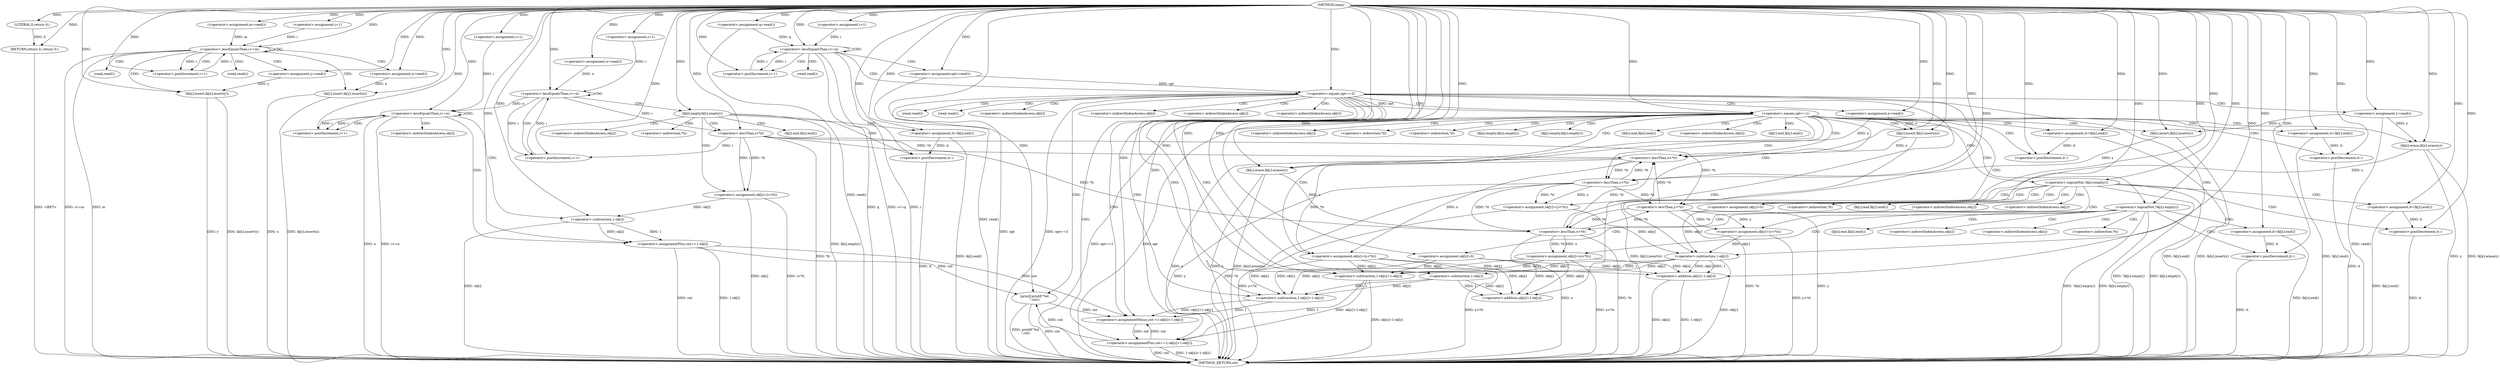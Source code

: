 digraph "main" {  
"1000165" [label = "(METHOD,main)" ]
"1000391" [label = "(METHOD_RETURN,int)" ]
"1000243" [label = "(<operator>.assignment,q=read())" ]
"1000389" [label = "(RETURN,return 0;,return 0;)" ]
"1000168" [label = "(<operator>.assignment,n=read())" ]
"1000171" [label = "(<operator>.assignment,m=read())" ]
"1000179" [label = "(<operator>.assignment,i=1)" ]
"1000182" [label = "(<operator>.lessEqualsThan,i<=m)" ]
"1000185" [label = "(<operator>.postIncrement,i++)" ]
"1000201" [label = "(<operator>.assignment,i=1)" ]
"1000204" [label = "(<operator>.lessEqualsThan,i<=n)" ]
"1000207" [label = "(<operator>.postIncrement,i++)" ]
"1000228" [label = "(<operator>.assignment,i=1)" ]
"1000231" [label = "(<operator>.lessEqualsThan,i<=n)" ]
"1000234" [label = "(<operator>.postIncrement,i++)" ]
"1000236" [label = "(<operator>.assignmentPlus,cnt+=1-ok[i])" ]
"1000248" [label = "(<operator>.assignment,i=1)" ]
"1000251" [label = "(<operator>.lessEqualsThan,i<=q)" ]
"1000254" [label = "(<operator>.postIncrement,i++)" ]
"1000390" [label = "(LITERAL,0,return 0;)" ]
"1000195" [label = "(lk[x].insert,lk[x].insert(y))" ]
"1000197" [label = "(lk[y].insert,lk[y].insert(x))" ]
"1000213" [label = "(<operator>.assignment,it=lk[i].end())" ]
"1000216" [label = "(<operator>.postDecrement,it--)" ]
"1000218" [label = "(<operator>.assignment,ok[i]=(i<*it))" ]
"1000257" [label = "(<operator>.assignment,opt=read())" ]
"1000189" [label = "(<operator>.assignment,x=read())" ]
"1000192" [label = "(<operator>.assignment,y=read())" ]
"1000211" [label = "(lk[i].empty,lk[i].empty())" ]
"1000238" [label = "(<operator>.subtraction,1-ok[i])" ]
"1000261" [label = "(<operator>.equals,opt==3)" ]
"1000264" [label = "(printf,printf(\"%d\n\",cnt))" ]
"1000222" [label = "(<operator>.lessThan,i<*it)" ]
"1000276" [label = "(<operator>.assignmentMinus,cnt-=1-ok[x]+1-ok[y])" ]
"1000376" [label = "(<operator>.assignmentPlus,cnt+=1-ok[x]+1-ok[y])" ]
"1000270" [label = "(<operator>.assignment,x=read())" ]
"1000273" [label = "(<operator>.assignment,y=read())" ]
"1000290" [label = "(<operator>.equals,opt==1)" ]
"1000278" [label = "(<operator>.subtraction,1-ok[x]+1-ok[y])" ]
"1000294" [label = "(lk[x].insert,lk[x].insert(y))" ]
"1000296" [label = "(lk[y].insert,lk[y].insert(x))" ]
"1000298" [label = "(<operator>.assignment,it=lk[x].end())" ]
"1000301" [label = "(<operator>.postDecrement,it--)" ]
"1000303" [label = "(<operator>.assignment,ok[x]=(x<*it))" ]
"1000311" [label = "(<operator>.assignment,it=lk[y].end())" ]
"1000314" [label = "(<operator>.postDecrement,it--)" ]
"1000316" [label = "(<operator>.assignment,ok[y]=(y<*it))" ]
"1000378" [label = "(<operator>.subtraction,1-ok[x]+1-ok[y])" ]
"1000280" [label = "(<operator>.addition,ok[x]+1-ok[y])" ]
"1000326" [label = "(lk[x].erase,lk[x].erase(y))" ]
"1000328" [label = "(lk[y].erase,lk[y].erase(x))" ]
"1000380" [label = "(<operator>.addition,ok[x]+1-ok[y])" ]
"1000284" [label = "(<operator>.subtraction,1-ok[y])" ]
"1000307" [label = "(<operator>.lessThan,x<*it)" ]
"1000320" [label = "(<operator>.lessThan,y<*it)" ]
"1000331" [label = "(<operator>.logicalNot,!lk[x].empty())" ]
"1000354" [label = "(<operator>.logicalNot,!lk[y].empty())" ]
"1000384" [label = "(<operator>.subtraction,1-ok[y])" ]
"1000334" [label = "(<operator>.assignment,it=lk[x].end())" ]
"1000337" [label = "(<operator>.postDecrement,it--)" ]
"1000339" [label = "(<operator>.assignment,ok[x]=(x<*it))" ]
"1000348" [label = "(<operator>.assignment,ok[x]=0)" ]
"1000357" [label = "(<operator>.assignment,it=lk[y].end())" ]
"1000360" [label = "(<operator>.postDecrement,it--)" ]
"1000362" [label = "(<operator>.assignment,ok[y]=(y<*it))" ]
"1000371" [label = "(<operator>.assignment,ok[y]=0)" ]
"1000343" [label = "(<operator>.lessThan,x<*it)" ]
"1000366" [label = "(<operator>.lessThan,y<*it)" ]
"1000215" [label = "(lk[i].end,lk[i].end())" ]
"1000219" [label = "(<operator>.indirectIndexAccess,ok[i])" ]
"1000240" [label = "(<operator>.indirectIndexAccess,ok[i])" ]
"1000259" [label = "(read,read())" ]
"1000191" [label = "(read,read())" ]
"1000194" [label = "(read,read())" ]
"1000224" [label = "(<operator>.indirection,*it)" ]
"1000272" [label = "(read,read())" ]
"1000275" [label = "(read,read())" ]
"1000281" [label = "(<operator>.indirectIndexAccess,ok[x])" ]
"1000300" [label = "(lk[x].end,lk[x].end())" ]
"1000304" [label = "(<operator>.indirectIndexAccess,ok[x])" ]
"1000313" [label = "(lk[y].end,lk[y].end())" ]
"1000317" [label = "(<operator>.indirectIndexAccess,ok[y])" ]
"1000381" [label = "(<operator>.indirectIndexAccess,ok[x])" ]
"1000286" [label = "(<operator>.indirectIndexAccess,ok[y])" ]
"1000309" [label = "(<operator>.indirection,*it)" ]
"1000322" [label = "(<operator>.indirection,*it)" ]
"1000386" [label = "(<operator>.indirectIndexAccess,ok[y])" ]
"1000332" [label = "(lk[x].empty,lk[x].empty())" ]
"1000355" [label = "(lk[y].empty,lk[y].empty())" ]
"1000336" [label = "(lk[x].end,lk[x].end())" ]
"1000340" [label = "(<operator>.indirectIndexAccess,ok[x])" ]
"1000349" [label = "(<operator>.indirectIndexAccess,ok[x])" ]
"1000359" [label = "(lk[y].end,lk[y].end())" ]
"1000363" [label = "(<operator>.indirectIndexAccess,ok[y])" ]
"1000372" [label = "(<operator>.indirectIndexAccess,ok[y])" ]
"1000345" [label = "(<operator>.indirection,*it)" ]
"1000368" [label = "(<operator>.indirection,*it)" ]
  "1000389" -> "1000391"  [ label = "DDG: <RET>"] 
  "1000182" -> "1000391"  [ label = "DDG: m"] 
  "1000182" -> "1000391"  [ label = "DDG: i<=m"] 
  "1000231" -> "1000391"  [ label = "DDG: n"] 
  "1000231" -> "1000391"  [ label = "DDG: i<=n"] 
  "1000243" -> "1000391"  [ label = "DDG: read()"] 
  "1000251" -> "1000391"  [ label = "DDG: i"] 
  "1000251" -> "1000391"  [ label = "DDG: q"] 
  "1000251" -> "1000391"  [ label = "DDG: i<=q"] 
  "1000257" -> "1000391"  [ label = "DDG: read()"] 
  "1000261" -> "1000391"  [ label = "DDG: opt"] 
  "1000261" -> "1000391"  [ label = "DDG: opt==3"] 
  "1000273" -> "1000391"  [ label = "DDG: read()"] 
  "1000290" -> "1000391"  [ label = "DDG: opt"] 
  "1000290" -> "1000391"  [ label = "DDG: opt==1"] 
  "1000326" -> "1000391"  [ label = "DDG: y"] 
  "1000326" -> "1000391"  [ label = "DDG: lk[x].erase(y)"] 
  "1000328" -> "1000391"  [ label = "DDG: x"] 
  "1000328" -> "1000391"  [ label = "DDG: lk[y].erase(x)"] 
  "1000331" -> "1000391"  [ label = "DDG: lk[x].empty()"] 
  "1000331" -> "1000391"  [ label = "DDG: !lk[x].empty()"] 
  "1000334" -> "1000391"  [ label = "DDG: lk[x].end()"] 
  "1000337" -> "1000391"  [ label = "DDG: it"] 
  "1000343" -> "1000391"  [ label = "DDG: x"] 
  "1000343" -> "1000391"  [ label = "DDG: *it"] 
  "1000339" -> "1000391"  [ label = "DDG: x<*it"] 
  "1000354" -> "1000391"  [ label = "DDG: lk[y].empty()"] 
  "1000354" -> "1000391"  [ label = "DDG: !lk[y].empty()"] 
  "1000357" -> "1000391"  [ label = "DDG: lk[y].end()"] 
  "1000360" -> "1000391"  [ label = "DDG: it"] 
  "1000366" -> "1000391"  [ label = "DDG: y"] 
  "1000366" -> "1000391"  [ label = "DDG: *it"] 
  "1000362" -> "1000391"  [ label = "DDG: y<*it"] 
  "1000294" -> "1000391"  [ label = "DDG: lk[x].insert(y)"] 
  "1000296" -> "1000391"  [ label = "DDG: lk[y].insert(x)"] 
  "1000298" -> "1000391"  [ label = "DDG: lk[x].end()"] 
  "1000307" -> "1000391"  [ label = "DDG: x"] 
  "1000303" -> "1000391"  [ label = "DDG: x<*it"] 
  "1000311" -> "1000391"  [ label = "DDG: lk[y].end()"] 
  "1000314" -> "1000391"  [ label = "DDG: it"] 
  "1000320" -> "1000391"  [ label = "DDG: y"] 
  "1000320" -> "1000391"  [ label = "DDG: *it"] 
  "1000316" -> "1000391"  [ label = "DDG: y<*it"] 
  "1000376" -> "1000391"  [ label = "DDG: cnt"] 
  "1000380" -> "1000391"  [ label = "DDG: ok[x]"] 
  "1000384" -> "1000391"  [ label = "DDG: ok[y]"] 
  "1000380" -> "1000391"  [ label = "DDG: 1-ok[y]"] 
  "1000378" -> "1000391"  [ label = "DDG: ok[x]+1-ok[y]"] 
  "1000376" -> "1000391"  [ label = "DDG: 1-ok[x]+1-ok[y]"] 
  "1000264" -> "1000391"  [ label = "DDG: cnt"] 
  "1000264" -> "1000391"  [ label = "DDG: printf(\"%d\n\",cnt)"] 
  "1000236" -> "1000391"  [ label = "DDG: cnt"] 
  "1000238" -> "1000391"  [ label = "DDG: ok[i]"] 
  "1000236" -> "1000391"  [ label = "DDG: 1-ok[i]"] 
  "1000211" -> "1000391"  [ label = "DDG: lk[i].empty()"] 
  "1000213" -> "1000391"  [ label = "DDG: lk[i].end()"] 
  "1000216" -> "1000391"  [ label = "DDG: it"] 
  "1000218" -> "1000391"  [ label = "DDG: ok[i]"] 
  "1000222" -> "1000391"  [ label = "DDG: *it"] 
  "1000218" -> "1000391"  [ label = "DDG: i<*it"] 
  "1000195" -> "1000391"  [ label = "DDG: y"] 
  "1000195" -> "1000391"  [ label = "DDG: lk[x].insert(y)"] 
  "1000197" -> "1000391"  [ label = "DDG: x"] 
  "1000197" -> "1000391"  [ label = "DDG: lk[y].insert(x)"] 
  "1000165" -> "1000243"  [ label = "DDG: "] 
  "1000390" -> "1000389"  [ label = "DDG: 0"] 
  "1000165" -> "1000389"  [ label = "DDG: "] 
  "1000165" -> "1000168"  [ label = "DDG: "] 
  "1000165" -> "1000171"  [ label = "DDG: "] 
  "1000165" -> "1000179"  [ label = "DDG: "] 
  "1000165" -> "1000201"  [ label = "DDG: "] 
  "1000165" -> "1000228"  [ label = "DDG: "] 
  "1000238" -> "1000236"  [ label = "DDG: 1"] 
  "1000238" -> "1000236"  [ label = "DDG: ok[i]"] 
  "1000165" -> "1000248"  [ label = "DDG: "] 
  "1000165" -> "1000390"  [ label = "DDG: "] 
  "1000179" -> "1000182"  [ label = "DDG: i"] 
  "1000185" -> "1000182"  [ label = "DDG: i"] 
  "1000165" -> "1000182"  [ label = "DDG: "] 
  "1000171" -> "1000182"  [ label = "DDG: m"] 
  "1000182" -> "1000185"  [ label = "DDG: i"] 
  "1000165" -> "1000185"  [ label = "DDG: "] 
  "1000201" -> "1000204"  [ label = "DDG: i"] 
  "1000207" -> "1000204"  [ label = "DDG: i"] 
  "1000165" -> "1000204"  [ label = "DDG: "] 
  "1000168" -> "1000204"  [ label = "DDG: n"] 
  "1000204" -> "1000207"  [ label = "DDG: i"] 
  "1000222" -> "1000207"  [ label = "DDG: i"] 
  "1000165" -> "1000207"  [ label = "DDG: "] 
  "1000165" -> "1000213"  [ label = "DDG: "] 
  "1000222" -> "1000218"  [ label = "DDG: i"] 
  "1000222" -> "1000218"  [ label = "DDG: *it"] 
  "1000228" -> "1000231"  [ label = "DDG: i"] 
  "1000234" -> "1000231"  [ label = "DDG: i"] 
  "1000165" -> "1000231"  [ label = "DDG: "] 
  "1000204" -> "1000231"  [ label = "DDG: n"] 
  "1000231" -> "1000234"  [ label = "DDG: i"] 
  "1000165" -> "1000234"  [ label = "DDG: "] 
  "1000165" -> "1000236"  [ label = "DDG: "] 
  "1000248" -> "1000251"  [ label = "DDG: i"] 
  "1000254" -> "1000251"  [ label = "DDG: i"] 
  "1000165" -> "1000251"  [ label = "DDG: "] 
  "1000243" -> "1000251"  [ label = "DDG: q"] 
  "1000251" -> "1000254"  [ label = "DDG: i"] 
  "1000165" -> "1000254"  [ label = "DDG: "] 
  "1000165" -> "1000257"  [ label = "DDG: "] 
  "1000165" -> "1000189"  [ label = "DDG: "] 
  "1000165" -> "1000192"  [ label = "DDG: "] 
  "1000192" -> "1000195"  [ label = "DDG: y"] 
  "1000165" -> "1000195"  [ label = "DDG: "] 
  "1000189" -> "1000197"  [ label = "DDG: x"] 
  "1000165" -> "1000197"  [ label = "DDG: "] 
  "1000165" -> "1000211"  [ label = "DDG: "] 
  "1000213" -> "1000216"  [ label = "DDG: it"] 
  "1000165" -> "1000216"  [ label = "DDG: "] 
  "1000165" -> "1000238"  [ label = "DDG: "] 
  "1000218" -> "1000238"  [ label = "DDG: ok[i]"] 
  "1000204" -> "1000222"  [ label = "DDG: i"] 
  "1000165" -> "1000222"  [ label = "DDG: "] 
  "1000257" -> "1000261"  [ label = "DDG: opt"] 
  "1000165" -> "1000261"  [ label = "DDG: "] 
  "1000165" -> "1000264"  [ label = "DDG: "] 
  "1000376" -> "1000264"  [ label = "DDG: cnt"] 
  "1000236" -> "1000264"  [ label = "DDG: cnt"] 
  "1000278" -> "1000276"  [ label = "DDG: 1"] 
  "1000278" -> "1000276"  [ label = "DDG: ok[x]+1-ok[y]"] 
  "1000378" -> "1000376"  [ label = "DDG: 1"] 
  "1000378" -> "1000376"  [ label = "DDG: ok[x]+1-ok[y]"] 
  "1000165" -> "1000270"  [ label = "DDG: "] 
  "1000165" -> "1000273"  [ label = "DDG: "] 
  "1000376" -> "1000276"  [ label = "DDG: cnt"] 
  "1000264" -> "1000276"  [ label = "DDG: cnt"] 
  "1000236" -> "1000276"  [ label = "DDG: cnt"] 
  "1000165" -> "1000276"  [ label = "DDG: "] 
  "1000276" -> "1000376"  [ label = "DDG: cnt"] 
  "1000165" -> "1000376"  [ label = "DDG: "] 
  "1000165" -> "1000278"  [ label = "DDG: "] 
  "1000348" -> "1000278"  [ label = "DDG: ok[x]"] 
  "1000339" -> "1000278"  [ label = "DDG: ok[x]"] 
  "1000303" -> "1000278"  [ label = "DDG: ok[x]"] 
  "1000284" -> "1000278"  [ label = "DDG: ok[y]"] 
  "1000284" -> "1000278"  [ label = "DDG: 1"] 
  "1000261" -> "1000290"  [ label = "DDG: opt"] 
  "1000165" -> "1000290"  [ label = "DDG: "] 
  "1000165" -> "1000298"  [ label = "DDG: "] 
  "1000307" -> "1000303"  [ label = "DDG: *it"] 
  "1000307" -> "1000303"  [ label = "DDG: x"] 
  "1000165" -> "1000311"  [ label = "DDG: "] 
  "1000320" -> "1000316"  [ label = "DDG: y"] 
  "1000320" -> "1000316"  [ label = "DDG: *it"] 
  "1000165" -> "1000378"  [ label = "DDG: "] 
  "1000348" -> "1000378"  [ label = "DDG: ok[x]"] 
  "1000339" -> "1000378"  [ label = "DDG: ok[x]"] 
  "1000303" -> "1000378"  [ label = "DDG: ok[x]"] 
  "1000384" -> "1000378"  [ label = "DDG: ok[y]"] 
  "1000384" -> "1000378"  [ label = "DDG: 1"] 
  "1000348" -> "1000280"  [ label = "DDG: ok[x]"] 
  "1000339" -> "1000280"  [ label = "DDG: ok[x]"] 
  "1000303" -> "1000280"  [ label = "DDG: ok[x]"] 
  "1000284" -> "1000280"  [ label = "DDG: ok[y]"] 
  "1000284" -> "1000280"  [ label = "DDG: 1"] 
  "1000273" -> "1000294"  [ label = "DDG: y"] 
  "1000165" -> "1000294"  [ label = "DDG: "] 
  "1000270" -> "1000296"  [ label = "DDG: x"] 
  "1000165" -> "1000296"  [ label = "DDG: "] 
  "1000298" -> "1000301"  [ label = "DDG: it"] 
  "1000165" -> "1000301"  [ label = "DDG: "] 
  "1000311" -> "1000314"  [ label = "DDG: it"] 
  "1000165" -> "1000314"  [ label = "DDG: "] 
  "1000348" -> "1000380"  [ label = "DDG: ok[x]"] 
  "1000339" -> "1000380"  [ label = "DDG: ok[x]"] 
  "1000303" -> "1000380"  [ label = "DDG: ok[x]"] 
  "1000384" -> "1000380"  [ label = "DDG: ok[y]"] 
  "1000384" -> "1000380"  [ label = "DDG: 1"] 
  "1000165" -> "1000284"  [ label = "DDG: "] 
  "1000384" -> "1000284"  [ label = "DDG: ok[y]"] 
  "1000296" -> "1000307"  [ label = "DDG: x"] 
  "1000165" -> "1000307"  [ label = "DDG: "] 
  "1000343" -> "1000307"  [ label = "DDG: *it"] 
  "1000366" -> "1000307"  [ label = "DDG: *it"] 
  "1000320" -> "1000307"  [ label = "DDG: *it"] 
  "1000222" -> "1000307"  [ label = "DDG: *it"] 
  "1000294" -> "1000320"  [ label = "DDG: y"] 
  "1000165" -> "1000320"  [ label = "DDG: "] 
  "1000307" -> "1000320"  [ label = "DDG: *it"] 
  "1000273" -> "1000326"  [ label = "DDG: y"] 
  "1000165" -> "1000326"  [ label = "DDG: "] 
  "1000270" -> "1000328"  [ label = "DDG: x"] 
  "1000165" -> "1000328"  [ label = "DDG: "] 
  "1000165" -> "1000384"  [ label = "DDG: "] 
  "1000371" -> "1000384"  [ label = "DDG: ok[y]"] 
  "1000362" -> "1000384"  [ label = "DDG: ok[y]"] 
  "1000316" -> "1000384"  [ label = "DDG: ok[y]"] 
  "1000165" -> "1000331"  [ label = "DDG: "] 
  "1000165" -> "1000334"  [ label = "DDG: "] 
  "1000343" -> "1000339"  [ label = "DDG: *it"] 
  "1000343" -> "1000339"  [ label = "DDG: x"] 
  "1000165" -> "1000348"  [ label = "DDG: "] 
  "1000165" -> "1000354"  [ label = "DDG: "] 
  "1000165" -> "1000357"  [ label = "DDG: "] 
  "1000366" -> "1000362"  [ label = "DDG: *it"] 
  "1000366" -> "1000362"  [ label = "DDG: y"] 
  "1000165" -> "1000371"  [ label = "DDG: "] 
  "1000334" -> "1000337"  [ label = "DDG: it"] 
  "1000165" -> "1000337"  [ label = "DDG: "] 
  "1000357" -> "1000360"  [ label = "DDG: it"] 
  "1000165" -> "1000360"  [ label = "DDG: "] 
  "1000328" -> "1000343"  [ label = "DDG: x"] 
  "1000165" -> "1000343"  [ label = "DDG: "] 
  "1000366" -> "1000343"  [ label = "DDG: *it"] 
  "1000320" -> "1000343"  [ label = "DDG: *it"] 
  "1000222" -> "1000343"  [ label = "DDG: *it"] 
  "1000326" -> "1000366"  [ label = "DDG: y"] 
  "1000165" -> "1000366"  [ label = "DDG: "] 
  "1000343" -> "1000366"  [ label = "DDG: *it"] 
  "1000320" -> "1000366"  [ label = "DDG: *it"] 
  "1000222" -> "1000366"  [ label = "DDG: *it"] 
  "1000182" -> "1000191"  [ label = "CDG: "] 
  "1000182" -> "1000182"  [ label = "CDG: "] 
  "1000182" -> "1000197"  [ label = "CDG: "] 
  "1000182" -> "1000194"  [ label = "CDG: "] 
  "1000182" -> "1000192"  [ label = "CDG: "] 
  "1000182" -> "1000185"  [ label = "CDG: "] 
  "1000182" -> "1000195"  [ label = "CDG: "] 
  "1000182" -> "1000189"  [ label = "CDG: "] 
  "1000204" -> "1000211"  [ label = "CDG: "] 
  "1000204" -> "1000204"  [ label = "CDG: "] 
  "1000204" -> "1000207"  [ label = "CDG: "] 
  "1000231" -> "1000238"  [ label = "CDG: "] 
  "1000231" -> "1000236"  [ label = "CDG: "] 
  "1000231" -> "1000240"  [ label = "CDG: "] 
  "1000231" -> "1000234"  [ label = "CDG: "] 
  "1000231" -> "1000231"  [ label = "CDG: "] 
  "1000251" -> "1000259"  [ label = "CDG: "] 
  "1000251" -> "1000251"  [ label = "CDG: "] 
  "1000251" -> "1000254"  [ label = "CDG: "] 
  "1000251" -> "1000261"  [ label = "CDG: "] 
  "1000251" -> "1000257"  [ label = "CDG: "] 
  "1000211" -> "1000216"  [ label = "CDG: "] 
  "1000211" -> "1000219"  [ label = "CDG: "] 
  "1000211" -> "1000222"  [ label = "CDG: "] 
  "1000211" -> "1000224"  [ label = "CDG: "] 
  "1000211" -> "1000213"  [ label = "CDG: "] 
  "1000211" -> "1000215"  [ label = "CDG: "] 
  "1000211" -> "1000218"  [ label = "CDG: "] 
  "1000261" -> "1000276"  [ label = "CDG: "] 
  "1000261" -> "1000281"  [ label = "CDG: "] 
  "1000261" -> "1000284"  [ label = "CDG: "] 
  "1000261" -> "1000376"  [ label = "CDG: "] 
  "1000261" -> "1000378"  [ label = "CDG: "] 
  "1000261" -> "1000273"  [ label = "CDG: "] 
  "1000261" -> "1000270"  [ label = "CDG: "] 
  "1000261" -> "1000386"  [ label = "CDG: "] 
  "1000261" -> "1000380"  [ label = "CDG: "] 
  "1000261" -> "1000286"  [ label = "CDG: "] 
  "1000261" -> "1000290"  [ label = "CDG: "] 
  "1000261" -> "1000384"  [ label = "CDG: "] 
  "1000261" -> "1000272"  [ label = "CDG: "] 
  "1000261" -> "1000280"  [ label = "CDG: "] 
  "1000261" -> "1000278"  [ label = "CDG: "] 
  "1000261" -> "1000381"  [ label = "CDG: "] 
  "1000261" -> "1000264"  [ label = "CDG: "] 
  "1000261" -> "1000275"  [ label = "CDG: "] 
  "1000290" -> "1000294"  [ label = "CDG: "] 
  "1000290" -> "1000332"  [ label = "CDG: "] 
  "1000290" -> "1000298"  [ label = "CDG: "] 
  "1000290" -> "1000313"  [ label = "CDG: "] 
  "1000290" -> "1000354"  [ label = "CDG: "] 
  "1000290" -> "1000326"  [ label = "CDG: "] 
  "1000290" -> "1000316"  [ label = "CDG: "] 
  "1000290" -> "1000355"  [ label = "CDG: "] 
  "1000290" -> "1000314"  [ label = "CDG: "] 
  "1000290" -> "1000300"  [ label = "CDG: "] 
  "1000290" -> "1000304"  [ label = "CDG: "] 
  "1000290" -> "1000311"  [ label = "CDG: "] 
  "1000290" -> "1000320"  [ label = "CDG: "] 
  "1000290" -> "1000303"  [ label = "CDG: "] 
  "1000290" -> "1000307"  [ label = "CDG: "] 
  "1000290" -> "1000328"  [ label = "CDG: "] 
  "1000290" -> "1000309"  [ label = "CDG: "] 
  "1000290" -> "1000331"  [ label = "CDG: "] 
  "1000290" -> "1000296"  [ label = "CDG: "] 
  "1000290" -> "1000301"  [ label = "CDG: "] 
  "1000290" -> "1000317"  [ label = "CDG: "] 
  "1000290" -> "1000322"  [ label = "CDG: "] 
  "1000331" -> "1000337"  [ label = "CDG: "] 
  "1000331" -> "1000345"  [ label = "CDG: "] 
  "1000331" -> "1000349"  [ label = "CDG: "] 
  "1000331" -> "1000336"  [ label = "CDG: "] 
  "1000331" -> "1000334"  [ label = "CDG: "] 
  "1000331" -> "1000348"  [ label = "CDG: "] 
  "1000331" -> "1000339"  [ label = "CDG: "] 
  "1000331" -> "1000340"  [ label = "CDG: "] 
  "1000331" -> "1000343"  [ label = "CDG: "] 
  "1000354" -> "1000362"  [ label = "CDG: "] 
  "1000354" -> "1000371"  [ label = "CDG: "] 
  "1000354" -> "1000368"  [ label = "CDG: "] 
  "1000354" -> "1000357"  [ label = "CDG: "] 
  "1000354" -> "1000363"  [ label = "CDG: "] 
  "1000354" -> "1000359"  [ label = "CDG: "] 
  "1000354" -> "1000360"  [ label = "CDG: "] 
  "1000354" -> "1000366"  [ label = "CDG: "] 
  "1000354" -> "1000372"  [ label = "CDG: "] 
}
